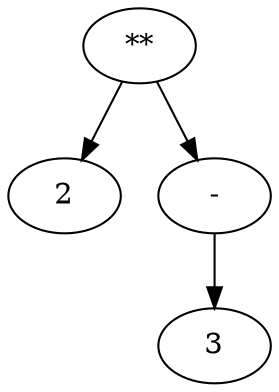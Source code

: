 digraph "expression" {
0 [label = "**"];
1 [label = "2"];
2 [label = "-"];
3 [label = "3"];
2 -> 3
0 -> 1
0 -> 2
}